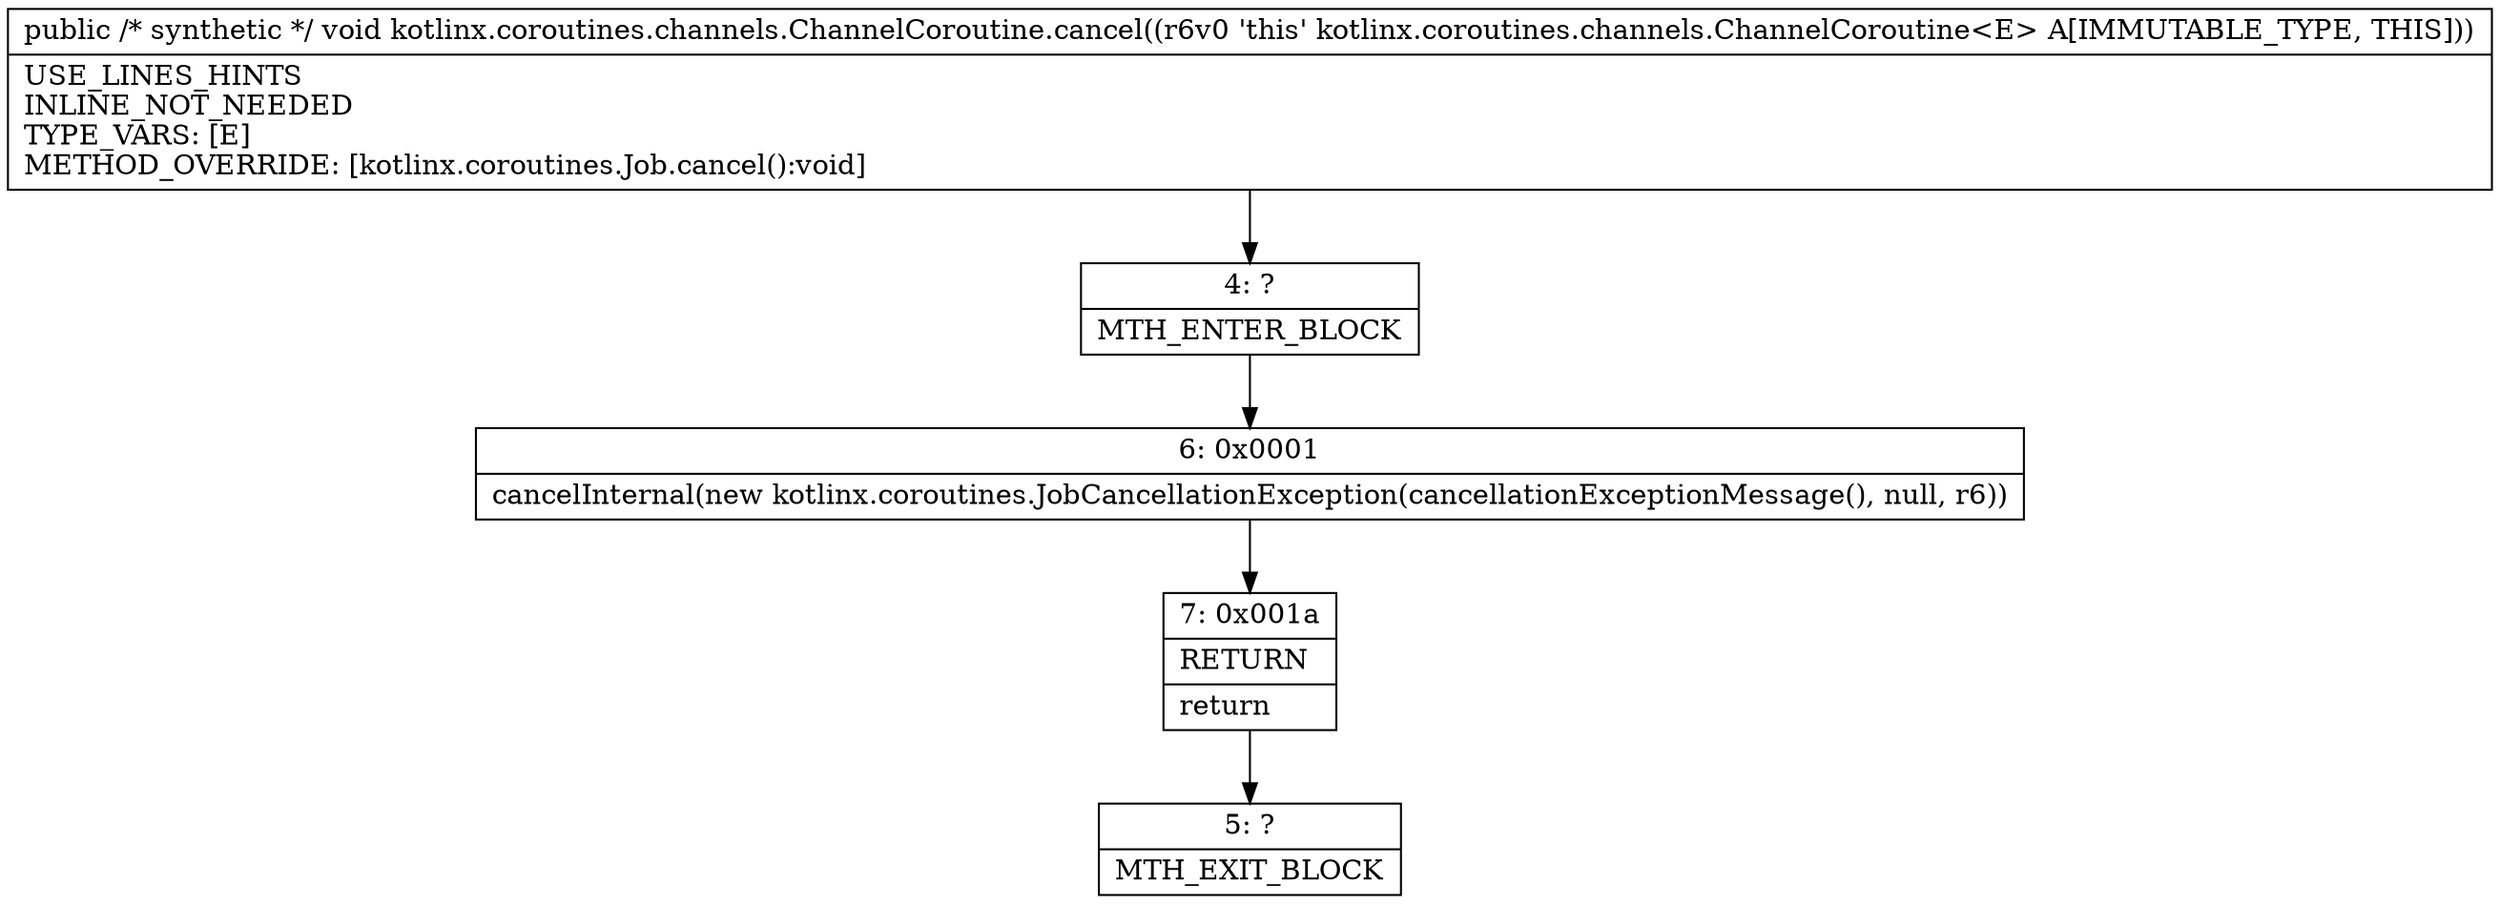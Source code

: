 digraph "CFG forkotlinx.coroutines.channels.ChannelCoroutine.cancel()V" {
Node_4 [shape=record,label="{4\:\ ?|MTH_ENTER_BLOCK\l}"];
Node_6 [shape=record,label="{6\:\ 0x0001|cancelInternal(new kotlinx.coroutines.JobCancellationException(cancellationExceptionMessage(), null, r6))\l}"];
Node_7 [shape=record,label="{7\:\ 0x001a|RETURN\l|return\l}"];
Node_5 [shape=record,label="{5\:\ ?|MTH_EXIT_BLOCK\l}"];
MethodNode[shape=record,label="{public \/* synthetic *\/ void kotlinx.coroutines.channels.ChannelCoroutine.cancel((r6v0 'this' kotlinx.coroutines.channels.ChannelCoroutine\<E\> A[IMMUTABLE_TYPE, THIS]))  | USE_LINES_HINTS\lINLINE_NOT_NEEDED\lTYPE_VARS: [E]\lMETHOD_OVERRIDE: [kotlinx.coroutines.Job.cancel():void]\l}"];
MethodNode -> Node_4;Node_4 -> Node_6;
Node_6 -> Node_7;
Node_7 -> Node_5;
}

